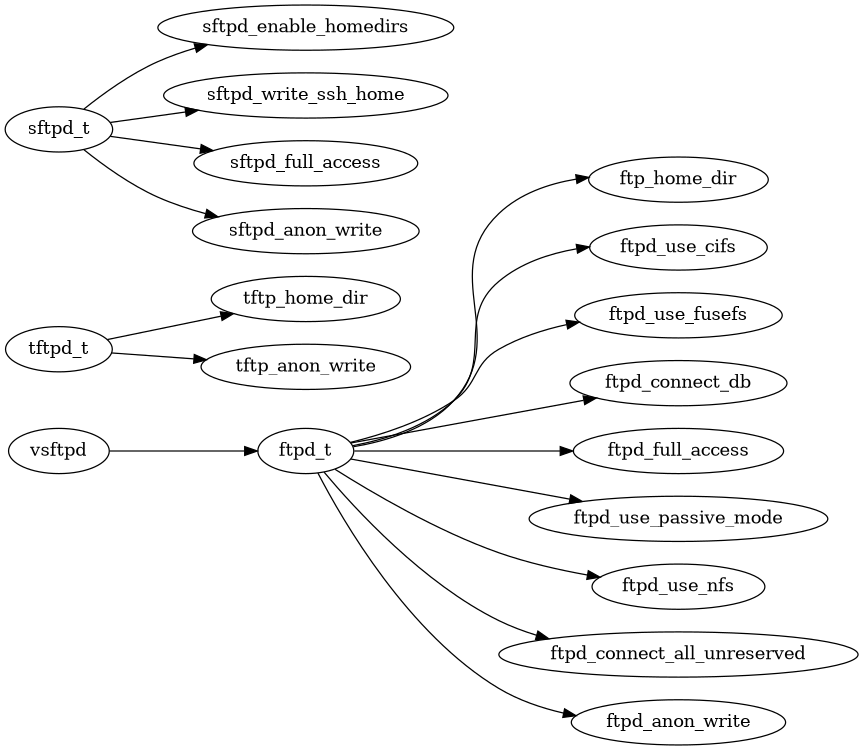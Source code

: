 // None
digraph ftp_test1 {
rankdir=LR
size="8,5"
	vsftpd
	ftpd_t
		vsftpd -> ftpd_t
	ftp_home_dir
	ftpd_t
		ftpd_t -> ftp_home_dir [Label=off]
	ftpd_use_cifs
	ftpd_t
		ftpd_t -> ftpd_use_cifs [Label=off]
	ftpd_use_fusefs
	ftpd_t
		ftpd_t -> ftpd_use_fusefs [Label=off]
	ftpd_connect_db
	ftpd_t
		ftpd_t -> ftpd_connect_db [Label=off]
	ftpd_full_access
	ftpd_t
		ftpd_t -> ftpd_full_access [Label=off]
	tftp_home_dir
	tftpd_t
		tftpd_t -> tftp_home_dir [Label=off]
	sftpd_enable_homedirs
	sftpd_t
		sftpd_t -> sftpd_enable_homedirs [Label=off]
	ftpd_use_passive_mode
	ftpd_t
		ftpd_t -> ftpd_use_passive_mode [Label=off]
	sftpd_write_ssh_home
	sftpd_t
		sftpd_t -> sftpd_write_ssh_home [Label=off]
	ftpd_use_nfs
	ftpd_t
		ftpd_t -> ftpd_use_nfs [Label=off]
	ftpd_connect_all_unreserved
	ftpd_t
		ftpd_t -> ftpd_connect_all_unreserved [Label=off]
	sftpd_full_access
	sftpd_t
		sftpd_t -> sftpd_full_access [Label=off]
	tftp_anon_write
	tftpd_t
		tftpd_t -> tftp_anon_write [Label=off]
	ftpd_anon_write
	ftpd_t
		ftpd_t -> ftpd_anon_write [Label=off]
	sftpd_anon_write
	sftpd_t
		sftpd_t -> sftpd_anon_write [Label=off]
}